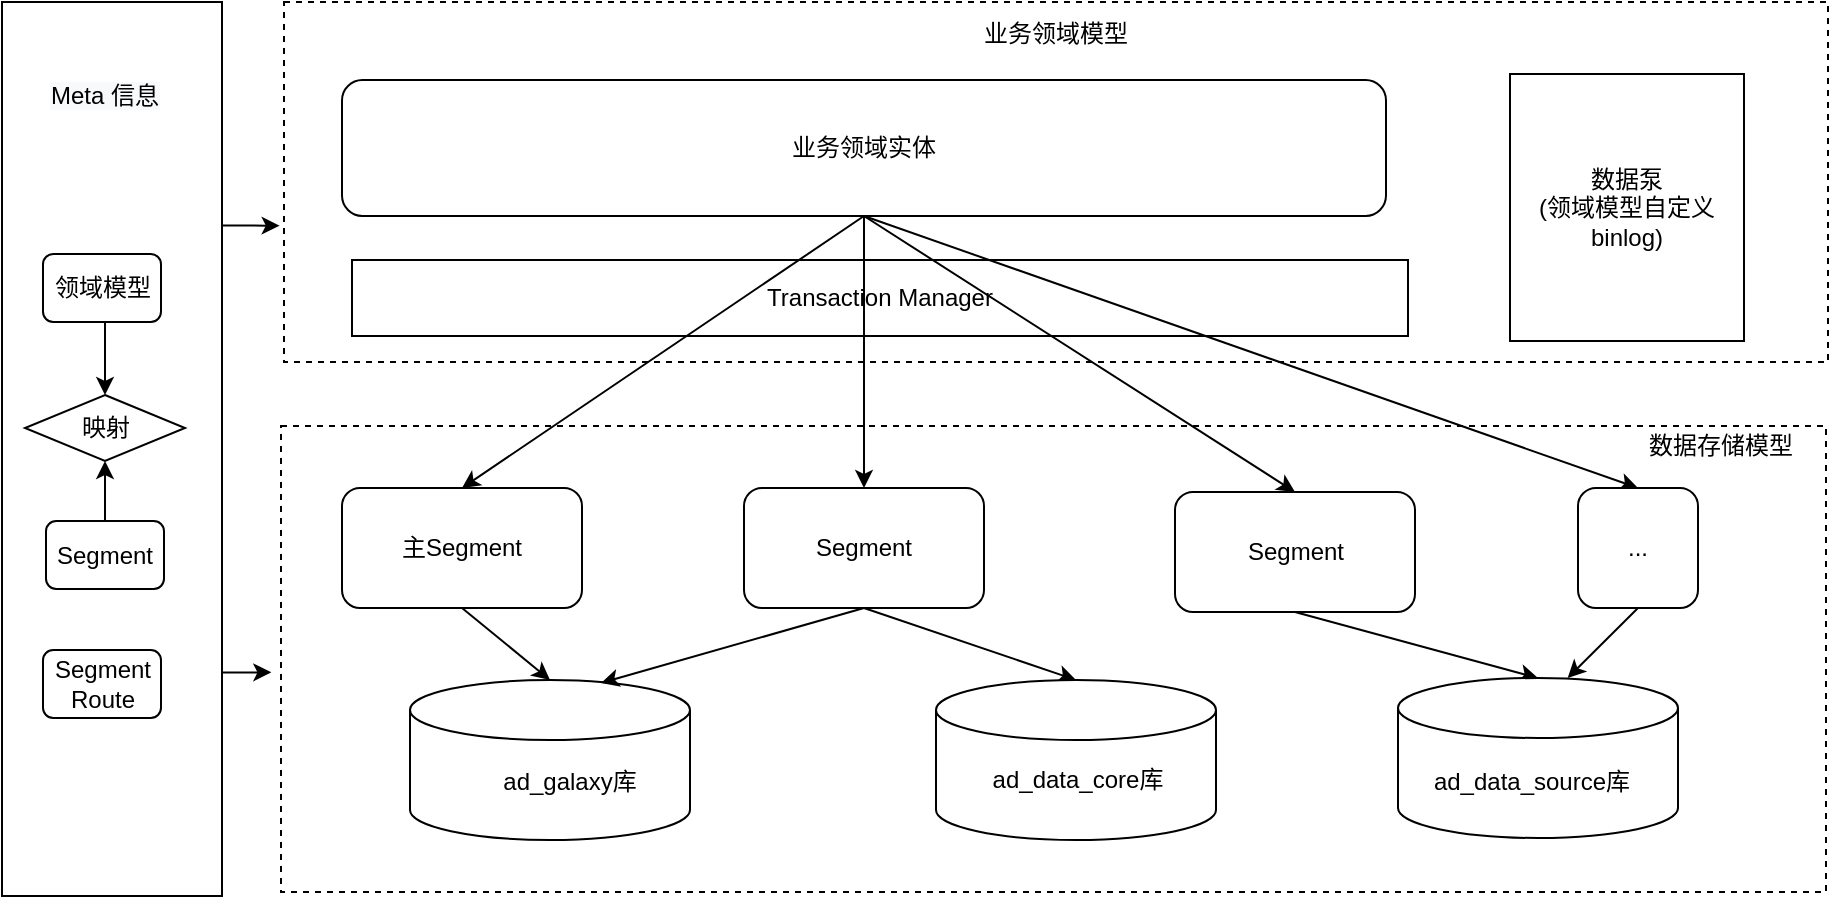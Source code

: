 <mxfile version="13.7.3" type="github">
  <diagram id="sBlKYHkHXiTFA0Ll7E5o" name="Page-1">
    <mxGraphModel dx="977" dy="606" grid="0" gridSize="10" guides="1" tooltips="1" connect="1" arrows="1" fold="1" page="1" pageScale="1" pageWidth="827" pageHeight="1169" math="0" shadow="0">
      <root>
        <mxCell id="0" />
        <mxCell id="1" parent="0" />
        <mxCell id="4RnhHxQTcm20Ra0JiDWr-1" value="" style="rounded=0;whiteSpace=wrap;html=1;dashed=1;" parent="1" vertex="1">
          <mxGeometry x="151" y="183" width="772" height="180" as="geometry" />
        </mxCell>
        <mxCell id="l24l7IfbjVIZF7O3o2gP-27" value="Transaction Manager" style="rounded=0;whiteSpace=wrap;html=1;" vertex="1" parent="1">
          <mxGeometry x="185" y="312" width="528" height="38" as="geometry" />
        </mxCell>
        <mxCell id="h5bv8y5jZey22ACNWMLN-1" value="" style="rounded=0;whiteSpace=wrap;html=1;dashed=1;" parent="1" vertex="1">
          <mxGeometry x="149.5" y="395" width="772.5" height="233" as="geometry" />
        </mxCell>
        <mxCell id="l24l7IfbjVIZF7O3o2gP-23" style="edgeStyle=none;rounded=0;orthogonalLoop=1;jettySize=auto;html=1;exitX=0.5;exitY=1;exitDx=0;exitDy=0;entryX=0.5;entryY=0;entryDx=0;entryDy=0;" edge="1" parent="1" source="4RnhHxQTcm20Ra0JiDWr-4" target="4RnhHxQTcm20Ra0JiDWr-14">
          <mxGeometry relative="1" as="geometry" />
        </mxCell>
        <mxCell id="l24l7IfbjVIZF7O3o2gP-24" style="edgeStyle=none;rounded=0;orthogonalLoop=1;jettySize=auto;html=1;exitX=0.5;exitY=1;exitDx=0;exitDy=0;" edge="1" parent="1" source="4RnhHxQTcm20Ra0JiDWr-4" target="4RnhHxQTcm20Ra0JiDWr-15">
          <mxGeometry relative="1" as="geometry" />
        </mxCell>
        <mxCell id="l24l7IfbjVIZF7O3o2gP-25" style="edgeStyle=none;rounded=0;orthogonalLoop=1;jettySize=auto;html=1;exitX=0.5;exitY=1;exitDx=0;exitDy=0;entryX=0.5;entryY=0;entryDx=0;entryDy=0;" edge="1" parent="1" source="4RnhHxQTcm20Ra0JiDWr-4" target="4RnhHxQTcm20Ra0JiDWr-16">
          <mxGeometry relative="1" as="geometry" />
        </mxCell>
        <mxCell id="l24l7IfbjVIZF7O3o2gP-26" style="edgeStyle=none;rounded=0;orthogonalLoop=1;jettySize=auto;html=1;exitX=0.5;exitY=1;exitDx=0;exitDy=0;entryX=0.5;entryY=0;entryDx=0;entryDy=0;" edge="1" parent="1" source="4RnhHxQTcm20Ra0JiDWr-4" target="4RnhHxQTcm20Ra0JiDWr-20">
          <mxGeometry relative="1" as="geometry" />
        </mxCell>
        <mxCell id="4RnhHxQTcm20Ra0JiDWr-4" value="" style="rounded=1;whiteSpace=wrap;html=1;" parent="1" vertex="1">
          <mxGeometry x="180" y="222" width="522" height="68" as="geometry" />
        </mxCell>
        <mxCell id="4RnhHxQTcm20Ra0JiDWr-13" value="数据存储模型" style="text;html=1;strokeColor=none;fillColor=none;align=center;verticalAlign=middle;whiteSpace=wrap;rounded=0;" parent="1" vertex="1">
          <mxGeometry x="824" y="395" width="91" height="20" as="geometry" />
        </mxCell>
        <mxCell id="l24l7IfbjVIZF7O3o2gP-21" style="rounded=0;orthogonalLoop=1;jettySize=auto;html=1;exitX=0.5;exitY=1;exitDx=0;exitDy=0;entryX=0.606;entryY=0;entryDx=0;entryDy=0;entryPerimeter=0;" edge="1" parent="1" source="4RnhHxQTcm20Ra0JiDWr-20" target="4RnhHxQTcm20Ra0JiDWr-57">
          <mxGeometry relative="1" as="geometry" />
        </mxCell>
        <mxCell id="4RnhHxQTcm20Ra0JiDWr-20" value="..." style="rounded=1;whiteSpace=wrap;html=1;" parent="1" vertex="1">
          <mxGeometry x="798" y="426" width="60" height="60" as="geometry" />
        </mxCell>
        <mxCell id="4RnhHxQTcm20Ra0JiDWr-25" value="" style="group" parent="1" vertex="1" connectable="0">
          <mxGeometry x="180" y="426" width="120" height="60" as="geometry" />
        </mxCell>
        <mxCell id="4RnhHxQTcm20Ra0JiDWr-14" value="" style="rounded=1;whiteSpace=wrap;html=1;" parent="4RnhHxQTcm20Ra0JiDWr-25" vertex="1">
          <mxGeometry width="120" height="60" as="geometry" />
        </mxCell>
        <mxCell id="4RnhHxQTcm20Ra0JiDWr-17" value="主Segment" style="text;html=1;strokeColor=none;fillColor=none;align=center;verticalAlign=middle;whiteSpace=wrap;rounded=0;" parent="4RnhHxQTcm20Ra0JiDWr-25" vertex="1">
          <mxGeometry x="12" y="20" width="96" height="20" as="geometry" />
        </mxCell>
        <mxCell id="4RnhHxQTcm20Ra0JiDWr-26" value="" style="group" parent="1" vertex="1" connectable="0">
          <mxGeometry x="381" y="426" width="120" height="60" as="geometry" />
        </mxCell>
        <mxCell id="4RnhHxQTcm20Ra0JiDWr-15" value="" style="rounded=1;whiteSpace=wrap;html=1;" parent="4RnhHxQTcm20Ra0JiDWr-26" vertex="1">
          <mxGeometry width="120" height="60" as="geometry" />
        </mxCell>
        <mxCell id="4RnhHxQTcm20Ra0JiDWr-18" value="Segment" style="text;html=1;strokeColor=none;fillColor=none;align=center;verticalAlign=middle;whiteSpace=wrap;rounded=0;" parent="4RnhHxQTcm20Ra0JiDWr-26" vertex="1">
          <mxGeometry x="12" y="20" width="96" height="20" as="geometry" />
        </mxCell>
        <mxCell id="4RnhHxQTcm20Ra0JiDWr-27" value="" style="group" parent="1" vertex="1" connectable="0">
          <mxGeometry x="596.5" y="428" width="120" height="60" as="geometry" />
        </mxCell>
        <mxCell id="4RnhHxQTcm20Ra0JiDWr-16" value="" style="rounded=1;whiteSpace=wrap;html=1;" parent="4RnhHxQTcm20Ra0JiDWr-27" vertex="1">
          <mxGeometry width="120" height="60" as="geometry" />
        </mxCell>
        <mxCell id="4RnhHxQTcm20Ra0JiDWr-19" value="Segment" style="text;html=1;strokeColor=none;fillColor=none;align=center;verticalAlign=middle;whiteSpace=wrap;rounded=0;" parent="4RnhHxQTcm20Ra0JiDWr-27" vertex="1">
          <mxGeometry x="12" y="20" width="96" height="20" as="geometry" />
        </mxCell>
        <mxCell id="l24l7IfbjVIZF7O3o2gP-30" style="edgeStyle=none;rounded=0;orthogonalLoop=1;jettySize=auto;html=1;exitX=1;exitY=0.25;exitDx=0;exitDy=0;" edge="1" parent="1" source="4RnhHxQTcm20Ra0JiDWr-39">
          <mxGeometry relative="1" as="geometry">
            <mxPoint x="148.833" y="294.833" as="targetPoint" />
          </mxGeometry>
        </mxCell>
        <mxCell id="l24l7IfbjVIZF7O3o2gP-31" style="edgeStyle=none;rounded=0;orthogonalLoop=1;jettySize=auto;html=1;exitX=1;exitY=0.75;exitDx=0;exitDy=0;" edge="1" parent="1" source="4RnhHxQTcm20Ra0JiDWr-39">
          <mxGeometry relative="1" as="geometry">
            <mxPoint x="144.667" y="518.167" as="targetPoint" />
          </mxGeometry>
        </mxCell>
        <mxCell id="4RnhHxQTcm20Ra0JiDWr-39" value="" style="rounded=0;whiteSpace=wrap;html=1;" parent="1" vertex="1">
          <mxGeometry x="10" y="183" width="110" height="447" as="geometry" />
        </mxCell>
        <mxCell id="4RnhHxQTcm20Ra0JiDWr-83" value="&lt;span style=&quot;color: rgb(0 , 0 , 0) ; font-family: &amp;#34;helvetica&amp;#34; ; font-size: 12px ; font-style: normal ; font-weight: 400 ; letter-spacing: normal ; text-indent: 0px ; text-transform: none ; word-spacing: 0px ; background-color: rgb(248 , 249 , 250) ; display: inline ; float: none&quot;&gt;Meta 信息&lt;/span&gt;" style="text;whiteSpace=wrap;html=1;align=center;" parent="1" vertex="1">
          <mxGeometry x="20" y="216" width="83" height="54" as="geometry" />
        </mxCell>
        <mxCell id="4RnhHxQTcm20Ra0JiDWr-87" style="edgeStyle=orthogonalEdgeStyle;rounded=0;orthogonalLoop=1;jettySize=auto;html=1;exitX=0.5;exitY=1;exitDx=0;exitDy=0;entryX=0.5;entryY=0;entryDx=0;entryDy=0;startArrow=none;startFill=0;" parent="1" source="4RnhHxQTcm20Ra0JiDWr-84" target="4RnhHxQTcm20Ra0JiDWr-85" edge="1">
          <mxGeometry relative="1" as="geometry" />
        </mxCell>
        <mxCell id="4RnhHxQTcm20Ra0JiDWr-84" value="领域模型" style="rounded=1;whiteSpace=wrap;html=1;align=center;" parent="1" vertex="1">
          <mxGeometry x="30.5" y="309" width="59" height="34" as="geometry" />
        </mxCell>
        <mxCell id="4RnhHxQTcm20Ra0JiDWr-85" value="映射" style="rhombus;whiteSpace=wrap;html=1;align=center;" parent="1" vertex="1">
          <mxGeometry x="21.5" y="379.5" width="80" height="33" as="geometry" />
        </mxCell>
        <mxCell id="4RnhHxQTcm20Ra0JiDWr-88" style="edgeStyle=orthogonalEdgeStyle;rounded=0;orthogonalLoop=1;jettySize=auto;html=1;exitX=0.5;exitY=0;exitDx=0;exitDy=0;startArrow=none;startFill=0;" parent="1" source="4RnhHxQTcm20Ra0JiDWr-86" target="4RnhHxQTcm20Ra0JiDWr-85" edge="1">
          <mxGeometry relative="1" as="geometry" />
        </mxCell>
        <mxCell id="4RnhHxQTcm20Ra0JiDWr-86" value="Segment" style="rounded=1;whiteSpace=wrap;html=1;align=center;" parent="1" vertex="1">
          <mxGeometry x="32" y="442.5" width="59" height="34" as="geometry" />
        </mxCell>
        <mxCell id="4RnhHxQTcm20Ra0JiDWr-89" value="Segment&lt;br&gt;Route" style="rounded=1;whiteSpace=wrap;html=1;align=center;" parent="1" vertex="1">
          <mxGeometry x="30.5" y="507" width="59" height="34" as="geometry" />
        </mxCell>
        <mxCell id="4RnhHxQTcm20Ra0JiDWr-105" value="&lt;span&gt;数据泵&lt;br&gt;(领域模型自定义binlog)&lt;br&gt;&lt;/span&gt;" style="rounded=0;whiteSpace=wrap;html=1;" parent="1" vertex="1">
          <mxGeometry x="764" y="219" width="117" height="133.5" as="geometry" />
        </mxCell>
        <mxCell id="l24l7IfbjVIZF7O3o2gP-17" style="rounded=0;orthogonalLoop=1;jettySize=auto;html=1;exitX=0.5;exitY=1;exitDx=0;exitDy=0;entryX=0.5;entryY=0;entryDx=0;entryDy=0;entryPerimeter=0;" edge="1" parent="1" source="4RnhHxQTcm20Ra0JiDWr-14" target="4RnhHxQTcm20Ra0JiDWr-48">
          <mxGeometry relative="1" as="geometry" />
        </mxCell>
        <mxCell id="l24l7IfbjVIZF7O3o2gP-18" style="rounded=0;orthogonalLoop=1;jettySize=auto;html=1;exitX=0.5;exitY=1;exitDx=0;exitDy=0;entryX=0.5;entryY=0;entryDx=0;entryDy=0;entryPerimeter=0;" edge="1" parent="1" source="4RnhHxQTcm20Ra0JiDWr-15" target="4RnhHxQTcm20Ra0JiDWr-55">
          <mxGeometry relative="1" as="geometry" />
        </mxCell>
        <mxCell id="l24l7IfbjVIZF7O3o2gP-19" style="rounded=0;orthogonalLoop=1;jettySize=auto;html=1;exitX=0.5;exitY=1;exitDx=0;exitDy=0;entryX=0.5;entryY=0;entryDx=0;entryDy=0;entryPerimeter=0;" edge="1" parent="1" source="4RnhHxQTcm20Ra0JiDWr-16" target="4RnhHxQTcm20Ra0JiDWr-57">
          <mxGeometry relative="1" as="geometry" />
        </mxCell>
        <mxCell id="4RnhHxQTcm20Ra0JiDWr-48" value="" style="shape=cylinder3;whiteSpace=wrap;html=1;boundedLbl=1;backgroundOutline=1;size=15;" parent="1" vertex="1">
          <mxGeometry x="214" y="522" width="140" height="80" as="geometry" />
        </mxCell>
        <mxCell id="4RnhHxQTcm20Ra0JiDWr-54" value="ad_galaxy库" style="text;html=1;strokeColor=none;fillColor=none;align=center;verticalAlign=middle;whiteSpace=wrap;rounded=0;" parent="1" vertex="1">
          <mxGeometry x="234" y="563" width="120" height="20" as="geometry" />
        </mxCell>
        <mxCell id="l24l7IfbjVIZF7O3o2gP-13" value="" style="group" vertex="1" connectable="0" parent="1">
          <mxGeometry x="708" y="521" width="140" height="80" as="geometry" />
        </mxCell>
        <mxCell id="4RnhHxQTcm20Ra0JiDWr-57" value="" style="shape=cylinder3;whiteSpace=wrap;html=1;boundedLbl=1;backgroundOutline=1;size=15;" parent="l24l7IfbjVIZF7O3o2gP-13" vertex="1">
          <mxGeometry width="140" height="80" as="geometry" />
        </mxCell>
        <mxCell id="4RnhHxQTcm20Ra0JiDWr-58" value="ad_data_source库" style="text;html=1;strokeColor=none;fillColor=none;align=center;verticalAlign=middle;whiteSpace=wrap;rounded=0;" parent="l24l7IfbjVIZF7O3o2gP-13" vertex="1">
          <mxGeometry x="7" y="41" width="120" height="21" as="geometry" />
        </mxCell>
        <mxCell id="l24l7IfbjVIZF7O3o2gP-14" value="" style="group" vertex="1" connectable="0" parent="1">
          <mxGeometry x="477" y="522" width="140" height="80" as="geometry" />
        </mxCell>
        <mxCell id="4RnhHxQTcm20Ra0JiDWr-55" value="" style="shape=cylinder3;whiteSpace=wrap;html=1;boundedLbl=1;backgroundOutline=1;size=15;" parent="l24l7IfbjVIZF7O3o2gP-14" vertex="1">
          <mxGeometry width="140" height="80" as="geometry" />
        </mxCell>
        <mxCell id="4RnhHxQTcm20Ra0JiDWr-56" value="ad_data_core库" style="text;html=1;strokeColor=none;fillColor=none;align=center;verticalAlign=middle;whiteSpace=wrap;rounded=0;" parent="l24l7IfbjVIZF7O3o2gP-14" vertex="1">
          <mxGeometry x="11" y="40" width="120" height="20" as="geometry" />
        </mxCell>
        <mxCell id="l24l7IfbjVIZF7O3o2gP-22" style="rounded=0;orthogonalLoop=1;jettySize=auto;html=1;exitX=0.5;exitY=1;exitDx=0;exitDy=0;entryX=0.682;entryY=0.019;entryDx=0;entryDy=0;entryPerimeter=0;" edge="1" parent="1" source="4RnhHxQTcm20Ra0JiDWr-15" target="4RnhHxQTcm20Ra0JiDWr-48">
          <mxGeometry relative="1" as="geometry" />
        </mxCell>
        <mxCell id="4RnhHxQTcm20Ra0JiDWr-3" value="业务领域模型" style="text;html=1;strokeColor=none;fillColor=none;align=center;verticalAlign=middle;whiteSpace=wrap;rounded=0;" parent="1" vertex="1">
          <mxGeometry x="459" y="189" width="156" height="20" as="geometry" />
        </mxCell>
        <mxCell id="l24l7IfbjVIZF7O3o2gP-32" value="业务领域实体" style="text;html=1;strokeColor=none;fillColor=none;align=center;verticalAlign=middle;whiteSpace=wrap;rounded=0;" vertex="1" parent="1">
          <mxGeometry x="363" y="246" width="156" height="20" as="geometry" />
        </mxCell>
      </root>
    </mxGraphModel>
  </diagram>
</mxfile>
